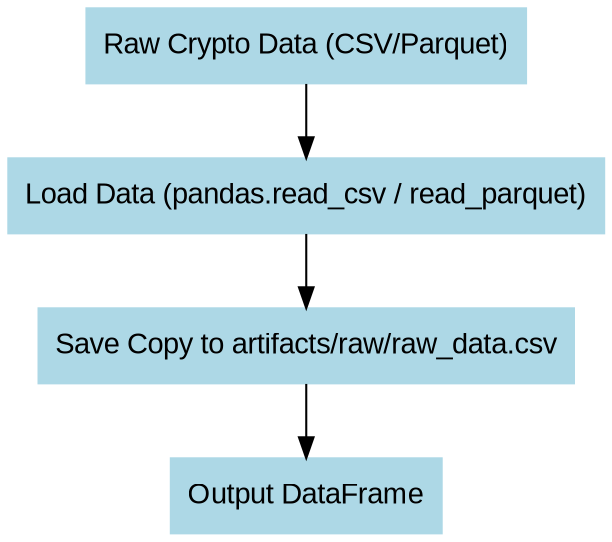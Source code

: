 digraph DataIngestion {
    rankdir=TB;
    node [shape=box, style=filled, color=lightblue, fontname=Arial];

    RawCSV [label="Raw Crypto Data (CSV/Parquet)"];
    Load [label="Load Data (pandas.read_csv / read_parquet)"];
    SaveRaw [label="Save Copy to artifacts/raw/raw_data.csv"];
    Output [label="Output DataFrame"];

    RawCSV -> Load -> SaveRaw -> Output;
}
